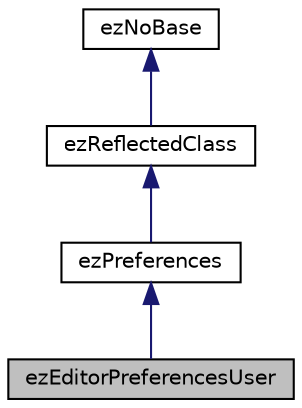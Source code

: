 digraph "ezEditorPreferencesUser"
{
 // LATEX_PDF_SIZE
  edge [fontname="Helvetica",fontsize="10",labelfontname="Helvetica",labelfontsize="10"];
  node [fontname="Helvetica",fontsize="10",shape=record];
  Node1 [label="ezEditorPreferencesUser",height=0.2,width=0.4,color="black", fillcolor="grey75", style="filled", fontcolor="black",tooltip="Stores editor specific preferences for the current user."];
  Node2 -> Node1 [dir="back",color="midnightblue",fontsize="10",style="solid",fontname="Helvetica"];
  Node2 [label="ezPreferences",height=0.2,width=0.4,color="black", fillcolor="white", style="filled",URL="$d7/dcb/classez_preferences.htm",tooltip="Base class for all preferences."];
  Node3 -> Node2 [dir="back",color="midnightblue",fontsize="10",style="solid",fontname="Helvetica"];
  Node3 [label="ezReflectedClass",height=0.2,width=0.4,color="black", fillcolor="white", style="filled",URL="$db/d45/classez_reflected_class.htm",tooltip="All classes that should be dynamically reflectable, need to be derived from this base class."];
  Node4 -> Node3 [dir="back",color="midnightblue",fontsize="10",style="solid",fontname="Helvetica"];
  Node4 [label="ezNoBase",height=0.2,width=0.4,color="black", fillcolor="white", style="filled",URL="$d4/d02/classez_no_base.htm",tooltip="Dummy type to pass to templates and macros that expect a base type for a class that has no base."];
}

